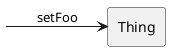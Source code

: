 @startuml communication
skinparam linestyle ortho
left to right direction

label " " as external
rectangle "Thing" as thing

external -[plain]-> thing: setFoo

@enduml
